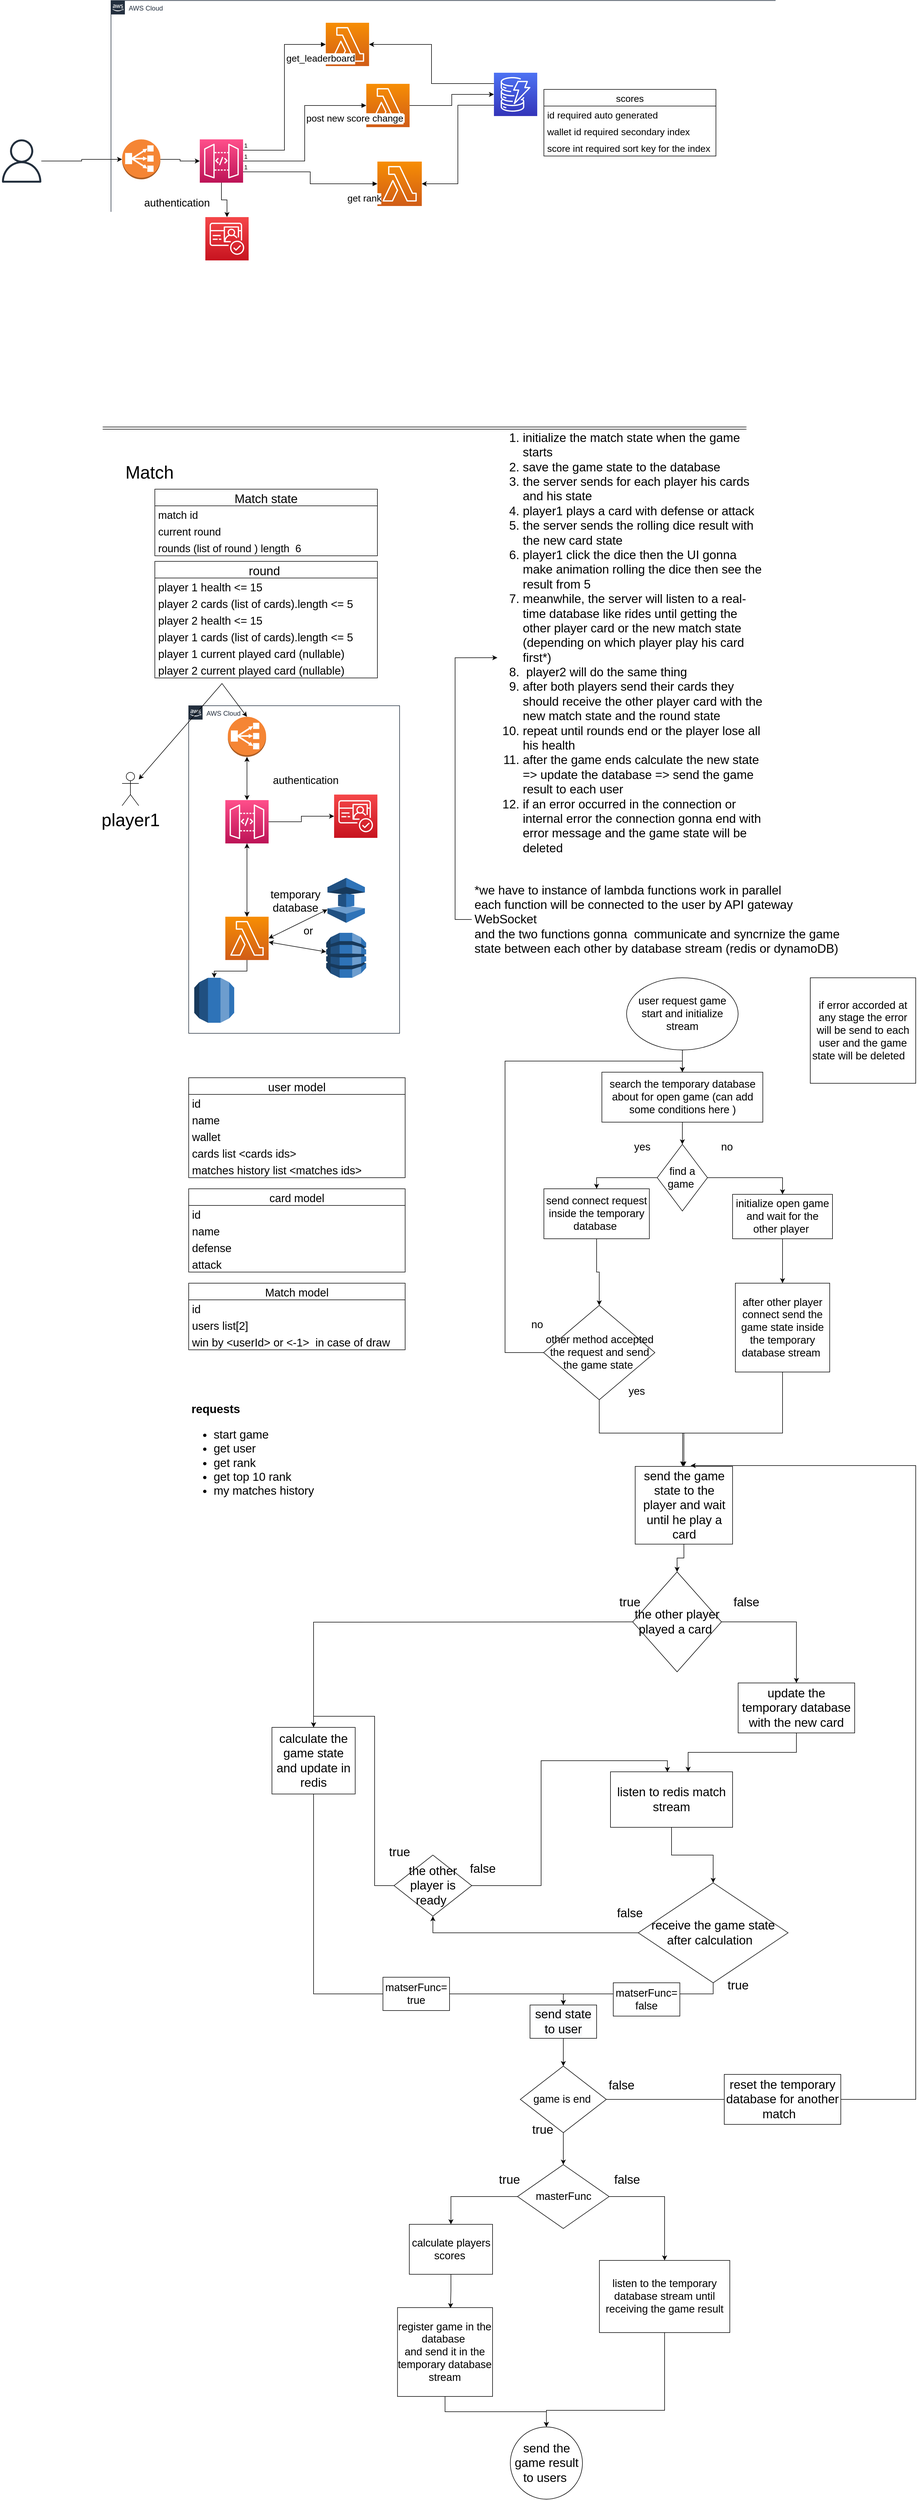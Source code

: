 <mxfile version="17.0.0" type="github">
  <diagram id="Ht1M8jgEwFfnCIfOTk4-" name="Page-1">
    <mxGraphModel dx="2037" dy="450" grid="1" gridSize="10" guides="1" tooltips="1" connect="1" arrows="1" fold="1" page="1" pageScale="1" pageWidth="1169" pageHeight="827" math="0" shadow="0">
      <root>
        <mxCell id="0" />
        <mxCell id="1" parent="0" />
        <mxCell id="6prXPQLU8Q7LLBni2avL-30" style="edgeStyle=orthogonalEdgeStyle;rounded=0;orthogonalLoop=1;jettySize=auto;html=1;entryX=0;entryY=0.5;entryDx=0;entryDy=0;entryPerimeter=0;fontSize=17;" parent="1" source="JcnCqj29dY-QxmIsZGhR-1" target="6prXPQLU8Q7LLBni2avL-38" edge="1">
          <mxGeometry relative="1" as="geometry" />
        </mxCell>
        <mxCell id="JcnCqj29dY-QxmIsZGhR-1" value="" style="sketch=0;outlineConnect=0;fontColor=#232F3E;gradientColor=none;fillColor=#232F3D;strokeColor=none;dashed=0;verticalLabelPosition=bottom;verticalAlign=top;align=center;html=1;fontSize=12;fontStyle=0;aspect=fixed;pointerEvents=1;shape=mxgraph.aws4.user;" parent="1" vertex="1">
          <mxGeometry x="-180" y="290" width="78" height="78" as="geometry" />
        </mxCell>
        <mxCell id="JcnCqj29dY-QxmIsZGhR-2" value="AWS Cloud" style="points=[[0,0],[0.25,0],[0.5,0],[0.75,0],[1,0],[1,0.25],[1,0.5],[1,0.75],[1,1],[0.75,1],[0.5,1],[0.25,1],[0,1],[0,0.75],[0,0.5],[0,0.25]];outlineConnect=0;gradientColor=none;html=1;whiteSpace=wrap;fontSize=12;fontStyle=0;container=1;pointerEvents=0;collapsible=0;recursiveResize=0;shape=mxgraph.aws4.group;grIcon=mxgraph.aws4.group_aws_cloud_alt;strokeColor=#232F3E;fillColor=none;verticalAlign=top;align=left;spacingLeft=30;fontColor=#232F3E;dashed=0;" parent="1" vertex="1">
          <mxGeometry x="20" y="40" width="1210" height="510" as="geometry" />
        </mxCell>
        <mxCell id="JcnCqj29dY-QxmIsZGhR-3" value="" style="sketch=0;points=[[0,0,0],[0.25,0,0],[0.5,0,0],[0.75,0,0],[1,0,0],[0,1,0],[0.25,1,0],[0.5,1,0],[0.75,1,0],[1,1,0],[0,0.25,0],[0,0.5,0],[0,0.75,0],[1,0.25,0],[1,0.5,0],[1,0.75,0]];outlineConnect=0;fontColor=#232F3E;gradientColor=#F78E04;gradientDirection=north;fillColor=#D05C17;strokeColor=#ffffff;dashed=0;verticalLabelPosition=bottom;verticalAlign=top;align=center;html=1;fontSize=12;fontStyle=0;aspect=fixed;shape=mxgraph.aws4.resourceIcon;resIcon=mxgraph.aws4.lambda;" parent="JcnCqj29dY-QxmIsZGhR-2" vertex="1">
          <mxGeometry x="387" y="40" width="78" height="78" as="geometry" />
        </mxCell>
        <mxCell id="6prXPQLU8Q7LLBni2avL-35" style="edgeStyle=orthogonalEdgeStyle;rounded=0;orthogonalLoop=1;jettySize=auto;html=1;exitX=0;exitY=0.25;exitDx=0;exitDy=0;exitPerimeter=0;entryX=1;entryY=0.5;entryDx=0;entryDy=0;entryPerimeter=0;fontSize=17;" parent="JcnCqj29dY-QxmIsZGhR-2" source="JcnCqj29dY-QxmIsZGhR-15" target="JcnCqj29dY-QxmIsZGhR-3" edge="1">
          <mxGeometry relative="1" as="geometry" />
        </mxCell>
        <mxCell id="6prXPQLU8Q7LLBni2avL-36" style="edgeStyle=orthogonalEdgeStyle;rounded=0;orthogonalLoop=1;jettySize=auto;html=1;exitX=0;exitY=0.75;exitDx=0;exitDy=0;exitPerimeter=0;entryX=1;entryY=0.5;entryDx=0;entryDy=0;entryPerimeter=0;fontSize=17;" parent="JcnCqj29dY-QxmIsZGhR-2" source="JcnCqj29dY-QxmIsZGhR-15" target="6prXPQLU8Q7LLBni2avL-26" edge="1">
          <mxGeometry relative="1" as="geometry" />
        </mxCell>
        <mxCell id="JcnCqj29dY-QxmIsZGhR-15" value="" style="sketch=0;points=[[0,0,0],[0.25,0,0],[0.5,0,0],[0.75,0,0],[1,0,0],[0,1,0],[0.25,1,0],[0.5,1,0],[0.75,1,0],[1,1,0],[0,0.25,0],[0,0.5,0],[0,0.75,0],[1,0.25,0],[1,0.5,0],[1,0.75,0]];outlineConnect=0;fontColor=#232F3E;gradientColor=#4D72F3;gradientDirection=north;fillColor=#3334B9;strokeColor=#ffffff;dashed=0;verticalLabelPosition=bottom;verticalAlign=top;align=center;html=1;fontSize=12;fontStyle=0;aspect=fixed;shape=mxgraph.aws4.resourceIcon;resIcon=mxgraph.aws4.dynamodb;" parent="JcnCqj29dY-QxmIsZGhR-2" vertex="1">
          <mxGeometry x="690" y="130" width="78" height="78" as="geometry" />
        </mxCell>
        <mxCell id="6prXPQLU8Q7LLBni2avL-26" value="" style="sketch=0;points=[[0,0,0],[0.25,0,0],[0.5,0,0],[0.75,0,0],[1,0,0],[0,1,0],[0.25,1,0],[0.5,1,0],[0.75,1,0],[1,1,0],[0,0.25,0],[0,0.5,0],[0,0.75,0],[1,0.25,0],[1,0.5,0],[1,0.75,0]];outlineConnect=0;fontColor=#232F3E;gradientColor=#F78E04;gradientDirection=north;fillColor=#D05C17;strokeColor=#ffffff;dashed=0;verticalLabelPosition=bottom;verticalAlign=top;align=center;html=1;fontSize=12;fontStyle=0;aspect=fixed;shape=mxgraph.aws4.resourceIcon;resIcon=mxgraph.aws4.lambda;" parent="JcnCqj29dY-QxmIsZGhR-2" vertex="1">
          <mxGeometry x="480" y="290" width="80" height="80" as="geometry" />
        </mxCell>
        <mxCell id="6prXPQLU8Q7LLBni2avL-22" value="" style="sketch=0;points=[[0,0,0],[0.25,0,0],[0.5,0,0],[0.75,0,0],[1,0,0],[0,1,0],[0.25,1,0],[0.5,1,0],[0.75,1,0],[1,1,0],[0,0.25,0],[0,0.5,0],[0,0.75,0],[1,0.25,0],[1,0.5,0],[1,0.75,0]];outlineConnect=0;fontColor=#232F3E;gradientColor=#F78E04;gradientDirection=north;fillColor=#D05C17;strokeColor=#ffffff;dashed=0;verticalLabelPosition=bottom;verticalAlign=top;align=center;html=1;fontSize=12;fontStyle=0;aspect=fixed;shape=mxgraph.aws4.resourceIcon;resIcon=mxgraph.aws4.lambda;" parent="JcnCqj29dY-QxmIsZGhR-2" vertex="1">
          <mxGeometry x="460" y="150" width="78" height="78" as="geometry" />
        </mxCell>
        <mxCell id="6prXPQLU8Q7LLBni2avL-21" style="edgeStyle=orthogonalEdgeStyle;rounded=0;orthogonalLoop=1;jettySize=auto;html=1;exitX=1;exitY=0.5;exitDx=0;exitDy=0;exitPerimeter=0;entryX=0;entryY=0.5;entryDx=0;entryDy=0;entryPerimeter=0;fontSize=17;" parent="JcnCqj29dY-QxmIsZGhR-2" source="6prXPQLU8Q7LLBni2avL-22" target="JcnCqj29dY-QxmIsZGhR-15" edge="1">
          <mxGeometry relative="1" as="geometry">
            <mxPoint x="690" y="199" as="targetPoint" />
          </mxGeometry>
        </mxCell>
        <mxCell id="6prXPQLU8Q7LLBni2avL-31" value="scores" style="swimlane;fontStyle=0;childLayout=stackLayout;horizontal=1;startSize=30;horizontalStack=0;resizeParent=1;resizeParentMax=0;resizeLast=0;collapsible=1;marginBottom=0;fontSize=17;" parent="JcnCqj29dY-QxmIsZGhR-2" vertex="1">
          <mxGeometry x="780" y="160" width="310" height="120" as="geometry" />
        </mxCell>
        <mxCell id="6prXPQLU8Q7LLBni2avL-32" value="id required auto generated " style="text;strokeColor=none;fillColor=none;align=left;verticalAlign=middle;spacingLeft=4;spacingRight=4;overflow=hidden;points=[[0,0.5],[1,0.5]];portConstraint=eastwest;rotatable=0;fontSize=17;" parent="6prXPQLU8Q7LLBni2avL-31" vertex="1">
          <mxGeometry y="30" width="310" height="30" as="geometry" />
        </mxCell>
        <mxCell id="6prXPQLU8Q7LLBni2avL-33" value="wallet id required secondary index" style="text;strokeColor=none;fillColor=none;align=left;verticalAlign=middle;spacingLeft=4;spacingRight=4;overflow=hidden;points=[[0,0.5],[1,0.5]];portConstraint=eastwest;rotatable=0;fontSize=17;" parent="6prXPQLU8Q7LLBni2avL-31" vertex="1">
          <mxGeometry y="60" width="310" height="30" as="geometry" />
        </mxCell>
        <mxCell id="6prXPQLU8Q7LLBni2avL-34" value="score int required sort key for the index" style="text;strokeColor=none;fillColor=none;align=left;verticalAlign=middle;spacingLeft=4;spacingRight=4;overflow=hidden;points=[[0,0.5],[1,0.5]];portConstraint=eastwest;rotatable=0;fontSize=17;" parent="6prXPQLU8Q7LLBni2avL-31" vertex="1">
          <mxGeometry y="90" width="310" height="30" as="geometry" />
        </mxCell>
        <mxCell id="DOezJAUeToiMQup9B8c_-2" style="edgeStyle=orthogonalEdgeStyle;rounded=0;orthogonalLoop=1;jettySize=auto;html=1;exitX=0.5;exitY=1;exitDx=0;exitDy=0;exitPerimeter=0;entryX=0.5;entryY=0;entryDx=0;entryDy=0;entryPerimeter=0;" parent="JcnCqj29dY-QxmIsZGhR-2" source="6prXPQLU8Q7LLBni2avL-1" target="DOezJAUeToiMQup9B8c_-1" edge="1">
          <mxGeometry relative="1" as="geometry" />
        </mxCell>
        <mxCell id="6prXPQLU8Q7LLBni2avL-1" value="" style="sketch=0;points=[[0,0,0],[0.25,0,0],[0.5,0,0],[0.75,0,0],[1,0,0],[0,1,0],[0.25,1,0],[0.5,1,0],[0.75,1,0],[1,1,0],[0,0.25,0],[0,0.5,0],[0,0.75,0],[1,0.25,0],[1,0.5,0],[1,0.75,0]];outlineConnect=0;fontColor=#232F3E;gradientColor=#FF4F8B;gradientDirection=north;fillColor=#BC1356;strokeColor=#ffffff;dashed=0;verticalLabelPosition=bottom;verticalAlign=top;align=center;html=1;fontSize=12;fontStyle=0;aspect=fixed;shape=mxgraph.aws4.resourceIcon;resIcon=mxgraph.aws4.api_gateway;" parent="JcnCqj29dY-QxmIsZGhR-2" vertex="1">
          <mxGeometry x="160" y="250" width="78" height="78" as="geometry" />
        </mxCell>
        <mxCell id="6prXPQLU8Q7LLBni2avL-16" value="get_leaderboard" style="endArrow=block;endFill=1;html=1;edgeStyle=orthogonalEdgeStyle;align=left;verticalAlign=top;rounded=0;exitX=1;exitY=0.25;exitDx=0;exitDy=0;exitPerimeter=0;entryX=0;entryY=0.5;entryDx=0;entryDy=0;entryPerimeter=0;fontSize=17;" parent="JcnCqj29dY-QxmIsZGhR-2" source="6prXPQLU8Q7LLBni2avL-1" target="JcnCqj29dY-QxmIsZGhR-3" edge="1">
          <mxGeometry x="0.511" y="-1" relative="1" as="geometry">
            <mxPoint x="100" y="140" as="sourcePoint" />
            <mxPoint x="260" y="140" as="targetPoint" />
            <mxPoint as="offset" />
          </mxGeometry>
        </mxCell>
        <mxCell id="6prXPQLU8Q7LLBni2avL-17" value="1" style="edgeLabel;resizable=0;html=1;align=left;verticalAlign=bottom;" parent="6prXPQLU8Q7LLBni2avL-16" connectable="0" vertex="1">
          <mxGeometry x="-1" relative="1" as="geometry" />
        </mxCell>
        <mxCell id="6prXPQLU8Q7LLBni2avL-23" value="post new score change" style="endArrow=block;endFill=1;html=1;edgeStyle=orthogonalEdgeStyle;align=left;verticalAlign=top;rounded=0;entryX=0;entryY=0.5;entryDx=0;entryDy=0;entryPerimeter=0;fontSize=17;" parent="JcnCqj29dY-QxmIsZGhR-2" source="6prXPQLU8Q7LLBni2avL-1" target="6prXPQLU8Q7LLBni2avL-22" edge="1">
          <mxGeometry x="0.268" y="-1" relative="1" as="geometry">
            <mxPoint x="58" y="269.5" as="sourcePoint" />
            <mxPoint x="270" y="150" as="targetPoint" />
            <mxPoint as="offset" />
          </mxGeometry>
        </mxCell>
        <mxCell id="6prXPQLU8Q7LLBni2avL-24" value="1" style="edgeLabel;resizable=0;html=1;align=left;verticalAlign=bottom;" parent="6prXPQLU8Q7LLBni2avL-23" connectable="0" vertex="1">
          <mxGeometry x="-1" relative="1" as="geometry" />
        </mxCell>
        <mxCell id="6prXPQLU8Q7LLBni2avL-27" value="get rank" style="endArrow=block;endFill=1;html=1;edgeStyle=orthogonalEdgeStyle;align=left;verticalAlign=top;rounded=0;exitX=1;exitY=0.75;exitDx=0;exitDy=0;exitPerimeter=0;entryX=0;entryY=0.5;entryDx=0;entryDy=0;entryPerimeter=0;fontSize=17;" parent="JcnCqj29dY-QxmIsZGhR-2" source="6prXPQLU8Q7LLBni2avL-1" target="6prXPQLU8Q7LLBni2avL-26" edge="1">
          <mxGeometry x="0.569" y="-10" relative="1" as="geometry">
            <mxPoint x="30" y="509.5" as="sourcePoint" />
            <mxPoint x="242" y="390" as="targetPoint" />
            <mxPoint x="1" as="offset" />
          </mxGeometry>
        </mxCell>
        <mxCell id="6prXPQLU8Q7LLBni2avL-28" value="1" style="edgeLabel;resizable=0;html=1;align=left;verticalAlign=bottom;" parent="6prXPQLU8Q7LLBni2avL-27" connectable="0" vertex="1">
          <mxGeometry x="-1" relative="1" as="geometry" />
        </mxCell>
        <mxCell id="6prXPQLU8Q7LLBni2avL-39" style="edgeStyle=orthogonalEdgeStyle;rounded=0;orthogonalLoop=1;jettySize=auto;html=1;exitX=1;exitY=0.5;exitDx=0;exitDy=0;exitPerimeter=0;fontSize=17;" parent="JcnCqj29dY-QxmIsZGhR-2" source="6prXPQLU8Q7LLBni2avL-38" target="6prXPQLU8Q7LLBni2avL-1" edge="1">
          <mxGeometry relative="1" as="geometry" />
        </mxCell>
        <mxCell id="6prXPQLU8Q7LLBni2avL-38" value="" style="outlineConnect=0;dashed=0;verticalLabelPosition=bottom;verticalAlign=top;align=center;html=1;shape=mxgraph.aws3.classic_load_balancer;fillColor=#F58534;gradientColor=none;fontSize=17;" parent="JcnCqj29dY-QxmIsZGhR-2" vertex="1">
          <mxGeometry x="20" y="250" width="69" height="72" as="geometry" />
        </mxCell>
        <mxCell id="DOezJAUeToiMQup9B8c_-1" value="" style="sketch=0;points=[[0,0,0],[0.25,0,0],[0.5,0,0],[0.75,0,0],[1,0,0],[0,1,0],[0.25,1,0],[0.5,1,0],[0.75,1,0],[1,1,0],[0,0.25,0],[0,0.5,0],[0,0.75,0],[1,0.25,0],[1,0.5,0],[1,0.75,0]];outlineConnect=0;fontColor=#232F3E;gradientColor=#F54749;gradientDirection=north;fillColor=#C7131F;strokeColor=#ffffff;dashed=0;verticalLabelPosition=bottom;verticalAlign=top;align=center;html=1;fontSize=12;fontStyle=0;aspect=fixed;shape=mxgraph.aws4.resourceIcon;resIcon=mxgraph.aws4.cognito;" parent="JcnCqj29dY-QxmIsZGhR-2" vertex="1">
          <mxGeometry x="170" y="390" width="78" height="78" as="geometry" />
        </mxCell>
        <mxCell id="DOezJAUeToiMQup9B8c_-3" value="authentication" style="text;html=1;strokeColor=none;fillColor=none;align=center;verticalAlign=middle;whiteSpace=wrap;rounded=0;fontSize=19;" parent="JcnCqj29dY-QxmIsZGhR-2" vertex="1">
          <mxGeometry x="89" y="350" width="60" height="30" as="geometry" />
        </mxCell>
        <mxCell id="vlYqKZK9bWW-TJa4kLlD-5" value="" style="shape=link;html=1;rounded=0;" parent="1" edge="1">
          <mxGeometry width="100" relative="1" as="geometry">
            <mxPoint x="5" y="810" as="sourcePoint" />
            <mxPoint x="1165" y="810" as="targetPoint" />
          </mxGeometry>
        </mxCell>
        <mxCell id="vlYqKZK9bWW-TJa4kLlD-6" value="Match state" style="swimlane;fontStyle=0;childLayout=stackLayout;horizontal=1;startSize=30;horizontalStack=0;resizeParent=1;resizeParentMax=0;resizeLast=0;collapsible=1;marginBottom=0;fontSize=22;" parent="1" vertex="1">
          <mxGeometry x="99" y="920" width="401" height="120" as="geometry" />
        </mxCell>
        <mxCell id="vlYqKZK9bWW-TJa4kLlD-68" value="match id" style="text;strokeColor=none;fillColor=none;align=left;verticalAlign=middle;spacingLeft=4;spacingRight=4;overflow=hidden;points=[[0,0.5],[1,0.5]];portConstraint=eastwest;rotatable=0;fontSize=19;" parent="vlYqKZK9bWW-TJa4kLlD-6" vertex="1">
          <mxGeometry y="30" width="401" height="30" as="geometry" />
        </mxCell>
        <mxCell id="vlYqKZK9bWW-TJa4kLlD-121" value="current round " style="text;strokeColor=none;fillColor=none;align=left;verticalAlign=middle;spacingLeft=4;spacingRight=4;overflow=hidden;points=[[0,0.5],[1,0.5]];portConstraint=eastwest;rotatable=0;fontSize=19;" parent="vlYqKZK9bWW-TJa4kLlD-6" vertex="1">
          <mxGeometry y="60" width="401" height="30" as="geometry" />
        </mxCell>
        <mxCell id="vlYqKZK9bWW-TJa4kLlD-7" value="rounds (list of round ) length  6" style="text;strokeColor=none;fillColor=none;align=left;verticalAlign=middle;spacingLeft=4;spacingRight=4;overflow=hidden;points=[[0,0.5],[1,0.5]];portConstraint=eastwest;rotatable=0;fontSize=19;" parent="vlYqKZK9bWW-TJa4kLlD-6" vertex="1">
          <mxGeometry y="90" width="401" height="30" as="geometry" />
        </mxCell>
        <mxCell id="vlYqKZK9bWW-TJa4kLlD-19" value="Match" style="text;html=1;strokeColor=none;fillColor=none;align=center;verticalAlign=middle;whiteSpace=wrap;rounded=0;fontSize=32;horizontal=1;" parent="1" vertex="1">
          <mxGeometry x="49" y="870" width="81" height="40" as="geometry" />
        </mxCell>
        <mxCell id="vlYqKZK9bWW-TJa4kLlD-20" value="AWS Cloud" style="points=[[0,0],[0.25,0],[0.5,0],[0.75,0],[1,0],[1,0.25],[1,0.5],[1,0.75],[1,1],[0.75,1],[0.5,1],[0.25,1],[0,1],[0,0.75],[0,0.5],[0,0.25]];outlineConnect=0;gradientColor=none;html=1;whiteSpace=wrap;fontSize=12;fontStyle=0;container=1;pointerEvents=0;collapsible=0;recursiveResize=0;shape=mxgraph.aws4.group;grIcon=mxgraph.aws4.group_aws_cloud_alt;strokeColor=#232F3E;fillColor=none;verticalAlign=top;align=left;spacingLeft=30;fontColor=#232F3E;dashed=0;" parent="1" vertex="1">
          <mxGeometry x="160" y="1310" width="380" height="590" as="geometry" />
        </mxCell>
        <mxCell id="vlYqKZK9bWW-TJa4kLlD-65" style="edgeStyle=orthogonalEdgeStyle;rounded=0;orthogonalLoop=1;jettySize=auto;html=1;exitX=0.5;exitY=1;exitDx=0;exitDy=0;exitPerimeter=0;fontSize=32;" parent="vlYqKZK9bWW-TJa4kLlD-20" source="vlYqKZK9bWW-TJa4kLlD-32" target="vlYqKZK9bWW-TJa4kLlD-64" edge="1">
          <mxGeometry relative="1" as="geometry" />
        </mxCell>
        <mxCell id="DOezJAUeToiMQup9B8c_-91" style="edgeStyle=orthogonalEdgeStyle;rounded=0;orthogonalLoop=1;jettySize=auto;html=1;exitX=1;exitY=0.5;exitDx=0;exitDy=0;exitPerimeter=0;entryX=0;entryY=0.5;entryDx=0;entryDy=0;entryPerimeter=0;fontSize=19;" parent="vlYqKZK9bWW-TJa4kLlD-20" source="vlYqKZK9bWW-TJa4kLlD-32" target="DOezJAUeToiMQup9B8c_-89" edge="1">
          <mxGeometry relative="1" as="geometry" />
        </mxCell>
        <mxCell id="vlYqKZK9bWW-TJa4kLlD-32" value="" style="sketch=0;points=[[0,0,0],[0.25,0,0],[0.5,0,0],[0.75,0,0],[1,0,0],[0,1,0],[0.25,1,0],[0.5,1,0],[0.75,1,0],[1,1,0],[0,0.25,0],[0,0.5,0],[0,0.75,0],[1,0.25,0],[1,0.5,0],[1,0.75,0]];outlineConnect=0;fontColor=#232F3E;gradientColor=#FF4F8B;gradientDirection=north;fillColor=#BC1356;strokeColor=#ffffff;dashed=0;verticalLabelPosition=bottom;verticalAlign=top;align=center;html=1;fontSize=12;fontStyle=0;aspect=fixed;shape=mxgraph.aws4.resourceIcon;resIcon=mxgraph.aws4.api_gateway;" parent="vlYqKZK9bWW-TJa4kLlD-20" vertex="1">
          <mxGeometry x="66" y="170" width="78" height="78" as="geometry" />
        </mxCell>
        <mxCell id="vlYqKZK9bWW-TJa4kLlD-40" value="" style="outlineConnect=0;dashed=0;verticalLabelPosition=bottom;verticalAlign=top;align=center;html=1;shape=mxgraph.aws3.classic_load_balancer;fillColor=#F58534;gradientColor=none;fontSize=17;" parent="vlYqKZK9bWW-TJa4kLlD-20" vertex="1">
          <mxGeometry x="70.5" y="20" width="69" height="72" as="geometry" />
        </mxCell>
        <mxCell id="ZGqUt1TWrfdtK2xRZC1U-21" style="edgeStyle=orthogonalEdgeStyle;rounded=0;orthogonalLoop=1;jettySize=auto;html=1;exitX=0.5;exitY=1;exitDx=0;exitDy=0;exitPerimeter=0;fontSize=20;" parent="vlYqKZK9bWW-TJa4kLlD-20" source="vlYqKZK9bWW-TJa4kLlD-64" target="ZGqUt1TWrfdtK2xRZC1U-19" edge="1">
          <mxGeometry relative="1" as="geometry" />
        </mxCell>
        <mxCell id="vlYqKZK9bWW-TJa4kLlD-64" value="" style="sketch=0;points=[[0,0,0],[0.25,0,0],[0.5,0,0],[0.75,0,0],[1,0,0],[0,1,0],[0.25,1,0],[0.5,1,0],[0.75,1,0],[1,1,0],[0,0.25,0],[0,0.5,0],[0,0.75,0],[1,0.25,0],[1,0.5,0],[1,0.75,0]];outlineConnect=0;fontColor=#232F3E;gradientColor=#F78E04;gradientDirection=north;fillColor=#D05C17;strokeColor=#ffffff;dashed=0;verticalLabelPosition=bottom;verticalAlign=top;align=center;html=1;fontSize=12;fontStyle=0;aspect=fixed;shape=mxgraph.aws4.resourceIcon;resIcon=mxgraph.aws4.lambda;" parent="vlYqKZK9bWW-TJa4kLlD-20" vertex="1">
          <mxGeometry x="66" y="380" width="78" height="78" as="geometry" />
        </mxCell>
        <mxCell id="vlYqKZK9bWW-TJa4kLlD-105" value="" style="endArrow=classic;startArrow=classic;html=1;rounded=0;fontSize=22;entryX=0.5;entryY=1;entryDx=0;entryDy=0;entryPerimeter=0;" parent="vlYqKZK9bWW-TJa4kLlD-20" source="vlYqKZK9bWW-TJa4kLlD-32" target="vlYqKZK9bWW-TJa4kLlD-40" edge="1">
          <mxGeometry width="50" height="50" relative="1" as="geometry">
            <mxPoint x="-50" y="295.367" as="sourcePoint" />
            <mxPoint x="315" y="182.64" as="targetPoint" />
            <Array as="points" />
          </mxGeometry>
        </mxCell>
        <mxCell id="vlYqKZK9bWW-TJa4kLlD-106" value="" style="endArrow=classic;startArrow=classic;html=1;rounded=0;fontSize=22;exitX=0.5;exitY=0;exitDx=0;exitDy=0;exitPerimeter=0;" parent="vlYqKZK9bWW-TJa4kLlD-20" source="vlYqKZK9bWW-TJa4kLlD-64" target="vlYqKZK9bWW-TJa4kLlD-32" edge="1">
          <mxGeometry width="50" height="50" relative="1" as="geometry">
            <mxPoint x="115" y="358" as="sourcePoint" />
            <mxPoint x="115" y="280" as="targetPoint" />
            <Array as="points" />
          </mxGeometry>
        </mxCell>
        <mxCell id="vlYqKZK9bWW-TJa4kLlD-120" value="" style="endArrow=classic;startArrow=classic;html=1;rounded=0;fontSize=22;entryX=1;entryY=0.5;entryDx=0;entryDy=0;entryPerimeter=0;" parent="vlYqKZK9bWW-TJa4kLlD-20" source="ZGqUt1TWrfdtK2xRZC1U-20" target="vlYqKZK9bWW-TJa4kLlD-64" edge="1">
          <mxGeometry width="50" height="50" relative="1" as="geometry">
            <mxPoint x="270" y="476.6" as="sourcePoint" />
            <mxPoint x="240" y="300" as="targetPoint" />
            <Array as="points" />
          </mxGeometry>
        </mxCell>
        <mxCell id="DOezJAUeToiMQup9B8c_-50" value="" style="outlineConnect=0;dashed=0;verticalLabelPosition=bottom;verticalAlign=top;align=center;html=1;shape=mxgraph.aws3.dynamo_db;fillColor=#2E73B8;gradientColor=none;fontSize=19;" parent="vlYqKZK9bWW-TJa4kLlD-20" vertex="1">
          <mxGeometry x="247.75" y="409" width="72" height="81" as="geometry" />
        </mxCell>
        <mxCell id="DOezJAUeToiMQup9B8c_-89" value="" style="sketch=0;points=[[0,0,0],[0.25,0,0],[0.5,0,0],[0.75,0,0],[1,0,0],[0,1,0],[0.25,1,0],[0.5,1,0],[0.75,1,0],[1,1,0],[0,0.25,0],[0,0.5,0],[0,0.75,0],[1,0.25,0],[1,0.5,0],[1,0.75,0]];outlineConnect=0;fontColor=#232F3E;gradientColor=#F54749;gradientDirection=north;fillColor=#C7131F;strokeColor=#ffffff;dashed=0;verticalLabelPosition=bottom;verticalAlign=top;align=center;html=1;fontSize=12;fontStyle=0;aspect=fixed;shape=mxgraph.aws4.resourceIcon;resIcon=mxgraph.aws4.cognito;" parent="vlYqKZK9bWW-TJa4kLlD-20" vertex="1">
          <mxGeometry x="262" y="160" width="78" height="78" as="geometry" />
        </mxCell>
        <mxCell id="DOezJAUeToiMQup9B8c_-90" value="authentication" style="text;html=1;strokeColor=none;fillColor=none;align=center;verticalAlign=middle;whiteSpace=wrap;rounded=0;fontSize=19;" parent="vlYqKZK9bWW-TJa4kLlD-20" vertex="1">
          <mxGeometry x="181" y="120" width="60" height="30" as="geometry" />
        </mxCell>
        <mxCell id="DOezJAUeToiMQup9B8c_-92" value="or" style="text;html=1;align=center;verticalAlign=middle;resizable=0;points=[];autosize=1;strokeColor=none;fillColor=none;fontSize=19;" parent="vlYqKZK9bWW-TJa4kLlD-20" vertex="1">
          <mxGeometry x="200" y="391" width="30" height="30" as="geometry" />
        </mxCell>
        <mxCell id="DOezJAUeToiMQup9B8c_-93" value="" style="endArrow=classic;startArrow=classic;html=1;rounded=0;fontSize=22;" parent="vlYqKZK9bWW-TJa4kLlD-20" source="DOezJAUeToiMQup9B8c_-50" target="vlYqKZK9bWW-TJa4kLlD-64" edge="1">
          <mxGeometry width="50" height="50" relative="1" as="geometry">
            <mxPoint x="195" y="540.6" as="sourcePoint" />
            <mxPoint x="69" y="483" as="targetPoint" />
            <Array as="points" />
          </mxGeometry>
        </mxCell>
        <mxCell id="ZGqUt1TWrfdtK2xRZC1U-19" value="" style="outlineConnect=0;dashed=0;verticalLabelPosition=bottom;verticalAlign=top;align=center;html=1;shape=mxgraph.aws3.rds;fillColor=#2E73B8;gradientColor=none;fontSize=20;" parent="vlYqKZK9bWW-TJa4kLlD-20" vertex="1">
          <mxGeometry x="10" y="490" width="72" height="81" as="geometry" />
        </mxCell>
        <mxCell id="ZGqUt1TWrfdtK2xRZC1U-20" value="" style="outlineConnect=0;dashed=0;verticalLabelPosition=bottom;verticalAlign=top;align=center;html=1;shape=mxgraph.aws3.elasticache;fillColor=#2E73B8;gradientColor=none;fontSize=20;" parent="vlYqKZK9bWW-TJa4kLlD-20" vertex="1">
          <mxGeometry x="250" y="310" width="67.5" height="81" as="geometry" />
        </mxCell>
        <mxCell id="ZGqUt1TWrfdtK2xRZC1U-22" value="temporary database" style="text;html=1;strokeColor=none;fillColor=none;align=center;verticalAlign=middle;whiteSpace=wrap;rounded=0;fontSize=20;" parent="vlYqKZK9bWW-TJa4kLlD-20" vertex="1">
          <mxGeometry x="139.5" y="333.5" width="105" height="34" as="geometry" />
        </mxCell>
        <mxCell id="vlYqKZK9bWW-TJa4kLlD-53" value="player1" style="shape=umlActor;verticalLabelPosition=bottom;verticalAlign=top;html=1;outlineConnect=0;fontSize=32;" parent="1" vertex="1">
          <mxGeometry x="40" y="1430" width="30" height="60" as="geometry" />
        </mxCell>
        <mxCell id="vlYqKZK9bWW-TJa4kLlD-67" value="&lt;ol style=&quot;font-size: 22px&quot;&gt;&lt;li&gt;initialize the match state when the game starts&lt;/li&gt;&lt;li&gt;save the game state to the database&amp;nbsp;&lt;/li&gt;&lt;li&gt;the server sends for each player his cards and his state&amp;nbsp;&amp;nbsp;&lt;/li&gt;&lt;li&gt;player1 plays a card with defense or attack&amp;nbsp;&lt;/li&gt;&lt;li&gt;the server sends the rolling dice result with the new card state&amp;nbsp;&lt;/li&gt;&lt;li&gt;player1 click the dice then the UI gonna make animation rolling the dice then see the result from 5&amp;nbsp;&amp;nbsp;&lt;/li&gt;&lt;li&gt;meanwhile, the server will listen to a real-time database like rides until getting the other player card or the new match state (depending on which player play his card first*)&amp;nbsp; &amp;nbsp;&lt;/li&gt;&lt;li&gt;&amp;nbsp;player2 will do the same thing&amp;nbsp;&lt;/li&gt;&lt;li&gt;after both players send their cards they should receive the other player card with the new match state and the round state&amp;nbsp;&lt;/li&gt;&lt;li&gt;repeat until rounds end or the player lose all his health&amp;nbsp;&amp;nbsp;&lt;/li&gt;&lt;li&gt;after the game ends calculate the new state =&amp;gt; update the database =&amp;gt; send the game result to each user&lt;/li&gt;&lt;li&gt;if an error occurred in the connection or internal error the connection gonna end with error message and the game state will be deleted&amp;nbsp;&amp;nbsp;&lt;/li&gt;&lt;/ol&gt;" style="text;html=1;strokeColor=none;fillColor=none;align=left;verticalAlign=middle;whiteSpace=wrap;rounded=0;fontSize=31;" parent="1" vertex="1">
          <mxGeometry x="720" y="810" width="479" height="773" as="geometry" />
        </mxCell>
        <mxCell id="vlYqKZK9bWW-TJa4kLlD-74" style="edgeStyle=orthogonalEdgeStyle;rounded=0;orthogonalLoop=1;jettySize=auto;html=1;fontSize=22;entryX=-0.008;entryY=0.535;entryDx=0;entryDy=0;entryPerimeter=0;" parent="1" source="vlYqKZK9bWW-TJa4kLlD-72" target="vlYqKZK9bWW-TJa4kLlD-67" edge="1">
          <mxGeometry relative="1" as="geometry">
            <Array as="points">
              <mxPoint x="640" y="1695" />
              <mxPoint x="640" y="1224" />
            </Array>
          </mxGeometry>
        </mxCell>
        <mxCell id="vlYqKZK9bWW-TJa4kLlD-72" value="*we have to instance of lambda functions work in parallel &#xa;each function will be connected to the user by API gateway WebSocket&#xa;and the two functions gonna  communicate and syncrnize the game state between each other by database stream (redis or dynamoDB)" style="text;align=left;fontStyle=0;verticalAlign=middle;spacingLeft=3;spacingRight=3;strokeColor=none;rotatable=0;points=[[0,0.5],[1,0.5]];portConstraint=eastwest;fontSize=22;whiteSpace=wrap;" parent="1" vertex="1">
          <mxGeometry x="670" y="1600" width="680" height="190" as="geometry" />
        </mxCell>
        <mxCell id="DOezJAUeToiMQup9B8c_-51" style="edgeStyle=orthogonalEdgeStyle;rounded=0;orthogonalLoop=1;jettySize=auto;html=1;exitX=0.5;exitY=1;exitDx=0;exitDy=0;entryX=0.5;entryY=0;entryDx=0;entryDy=0;fontSize=19;" parent="1" source="vlYqKZK9bWW-TJa4kLlD-78" target="DOezJAUeToiMQup9B8c_-30" edge="1">
          <mxGeometry relative="1" as="geometry" />
        </mxCell>
        <mxCell id="vlYqKZK9bWW-TJa4kLlD-78" value="send the game state to the player and wait until he play a card" style="rounded=0;whiteSpace=wrap;html=1;fontSize=22;" parent="1" vertex="1">
          <mxGeometry x="964.5" y="2680" width="175.5" height="140" as="geometry" />
        </mxCell>
        <mxCell id="vlYqKZK9bWW-TJa4kLlD-103" value="" style="endArrow=classic;startArrow=classic;html=1;rounded=0;fontSize=22;entryX=0.5;entryY=0;entryDx=0;entryDy=0;entryPerimeter=0;" parent="1" source="vlYqKZK9bWW-TJa4kLlD-53" target="vlYqKZK9bWW-TJa4kLlD-40" edge="1">
          <mxGeometry width="50" height="50" relative="1" as="geometry">
            <mxPoint x="210" y="1370" as="sourcePoint" />
            <mxPoint x="260" y="1320" as="targetPoint" />
            <Array as="points">
              <mxPoint x="220" y="1270" />
            </Array>
          </mxGeometry>
        </mxCell>
        <mxCell id="vlYqKZK9bWW-TJa4kLlD-107" value="round " style="swimlane;fontStyle=0;childLayout=stackLayout;horizontal=1;startSize=30;horizontalStack=0;resizeParent=1;resizeParentMax=0;resizeLast=0;collapsible=1;marginBottom=0;fontSize=22;" parent="1" vertex="1">
          <mxGeometry x="99" y="1050" width="401" height="210" as="geometry" />
        </mxCell>
        <mxCell id="vlYqKZK9bWW-TJa4kLlD-111" value="player 1 health &lt;= 15" style="text;strokeColor=none;fillColor=none;align=left;verticalAlign=middle;spacingLeft=4;spacingRight=4;overflow=hidden;points=[[0,0.5],[1,0.5]];portConstraint=eastwest;rotatable=0;fontSize=20;" parent="vlYqKZK9bWW-TJa4kLlD-107" vertex="1">
          <mxGeometry y="30" width="401" height="30" as="geometry" />
        </mxCell>
        <mxCell id="vlYqKZK9bWW-TJa4kLlD-114" value="player 2 cards (list of cards).length &lt;= 5" style="text;strokeColor=none;fillColor=none;align=left;verticalAlign=middle;spacingLeft=4;spacingRight=4;overflow=hidden;points=[[0,0.5],[1,0.5]];portConstraint=eastwest;rotatable=0;fontSize=20;" parent="vlYqKZK9bWW-TJa4kLlD-107" vertex="1">
          <mxGeometry y="60" width="401" height="30" as="geometry" />
        </mxCell>
        <mxCell id="vlYqKZK9bWW-TJa4kLlD-113" value="player 2 health &lt;= 15" style="text;strokeColor=none;fillColor=none;align=left;verticalAlign=middle;spacingLeft=4;spacingRight=4;overflow=hidden;points=[[0,0.5],[1,0.5]];portConstraint=eastwest;rotatable=0;fontSize=20;" parent="vlYqKZK9bWW-TJa4kLlD-107" vertex="1">
          <mxGeometry y="90" width="401" height="30" as="geometry" />
        </mxCell>
        <mxCell id="vlYqKZK9bWW-TJa4kLlD-112" value="player 1 cards (list of cards).length &lt;= 5" style="text;strokeColor=none;fillColor=none;align=left;verticalAlign=middle;spacingLeft=4;spacingRight=4;overflow=hidden;points=[[0,0.5],[1,0.5]];portConstraint=eastwest;rotatable=0;fontSize=20;" parent="vlYqKZK9bWW-TJa4kLlD-107" vertex="1">
          <mxGeometry y="120" width="401" height="30" as="geometry" />
        </mxCell>
        <mxCell id="vlYqKZK9bWW-TJa4kLlD-115" value="player 1 current played card (nullable)" style="text;strokeColor=none;fillColor=none;align=left;verticalAlign=middle;spacingLeft=4;spacingRight=4;overflow=hidden;points=[[0,0.5],[1,0.5]];portConstraint=eastwest;rotatable=0;fontSize=20;" parent="vlYqKZK9bWW-TJa4kLlD-107" vertex="1">
          <mxGeometry y="150" width="401" height="30" as="geometry" />
        </mxCell>
        <mxCell id="vlYqKZK9bWW-TJa4kLlD-117" value="player 2 current played card (nullable)" style="text;strokeColor=none;fillColor=none;align=left;verticalAlign=middle;spacingLeft=4;spacingRight=4;overflow=hidden;points=[[0,0.5],[1,0.5]];portConstraint=eastwest;rotatable=0;fontSize=20;" parent="vlYqKZK9bWW-TJa4kLlD-107" vertex="1">
          <mxGeometry y="180" width="401" height="30" as="geometry" />
        </mxCell>
        <mxCell id="DOezJAUeToiMQup9B8c_-6" style="edgeStyle=orthogonalEdgeStyle;rounded=0;orthogonalLoop=1;jettySize=auto;html=1;fontSize=19;entryX=0.5;entryY=0;entryDx=0;entryDy=0;" parent="1" source="DOezJAUeToiMQup9B8c_-5" target="DOezJAUeToiMQup9B8c_-7" edge="1">
          <mxGeometry relative="1" as="geometry">
            <mxPoint x="1029.5" y="1980" as="targetPoint" />
          </mxGeometry>
        </mxCell>
        <mxCell id="DOezJAUeToiMQup9B8c_-5" value="user request game start and initialize stream" style="ellipse;whiteSpace=wrap;html=1;fontSize=19;" parent="1" vertex="1">
          <mxGeometry x="949" y="1800" width="201" height="130" as="geometry" />
        </mxCell>
        <mxCell id="DOezJAUeToiMQup9B8c_-9" style="edgeStyle=orthogonalEdgeStyle;rounded=0;orthogonalLoop=1;jettySize=auto;html=1;entryX=0.5;entryY=0;entryDx=0;entryDy=0;fontSize=19;" parent="1" source="DOezJAUeToiMQup9B8c_-7" target="DOezJAUeToiMQup9B8c_-10" edge="1">
          <mxGeometry relative="1" as="geometry" />
        </mxCell>
        <mxCell id="DOezJAUeToiMQup9B8c_-7" value="search the temporary database about for open game (can add some conditions here )" style="rounded=0;whiteSpace=wrap;html=1;fontSize=19;" parent="1" vertex="1">
          <mxGeometry x="904.5" y="1970" width="290" height="90" as="geometry" />
        </mxCell>
        <mxCell id="DOezJAUeToiMQup9B8c_-13" style="edgeStyle=orthogonalEdgeStyle;rounded=0;orthogonalLoop=1;jettySize=auto;html=1;exitX=0;exitY=0.5;exitDx=0;exitDy=0;entryX=0.5;entryY=0;entryDx=0;entryDy=0;fontSize=19;" parent="1" source="DOezJAUeToiMQup9B8c_-10" target="DOezJAUeToiMQup9B8c_-19" edge="1">
          <mxGeometry relative="1" as="geometry" />
        </mxCell>
        <mxCell id="DOezJAUeToiMQup9B8c_-15" style="edgeStyle=orthogonalEdgeStyle;rounded=0;orthogonalLoop=1;jettySize=auto;html=1;exitX=1;exitY=0.5;exitDx=0;exitDy=0;fontSize=19;entryX=0.5;entryY=0;entryDx=0;entryDy=0;" parent="1" source="DOezJAUeToiMQup9B8c_-10" target="DOezJAUeToiMQup9B8c_-16" edge="1">
          <mxGeometry relative="1" as="geometry">
            <mxPoint x="1220" y="2200" as="targetPoint" />
          </mxGeometry>
        </mxCell>
        <mxCell id="DOezJAUeToiMQup9B8c_-10" value="find a game&amp;nbsp;" style="rhombus;whiteSpace=wrap;html=1;fontSize=19;" parent="1" vertex="1">
          <mxGeometry x="1004.25" y="2100" width="90.5" height="120" as="geometry" />
        </mxCell>
        <mxCell id="DOezJAUeToiMQup9B8c_-11" value="yes&amp;nbsp;" style="text;html=1;strokeColor=none;fillColor=none;align=center;verticalAlign=middle;whiteSpace=wrap;rounded=0;fontSize=19;" parent="1" vertex="1">
          <mxGeometry x="949.5" y="2090" width="60" height="30" as="geometry" />
        </mxCell>
        <mxCell id="DOezJAUeToiMQup9B8c_-12" value="no" style="text;html=1;strokeColor=none;fillColor=none;align=center;verticalAlign=middle;whiteSpace=wrap;rounded=0;fontSize=19;" parent="1" vertex="1">
          <mxGeometry x="1100" y="2090" width="60" height="30" as="geometry" />
        </mxCell>
        <mxCell id="DOezJAUeToiMQup9B8c_-17" style="edgeStyle=orthogonalEdgeStyle;rounded=0;orthogonalLoop=1;jettySize=auto;html=1;exitX=0.5;exitY=1;exitDx=0;exitDy=0;fontSize=19;entryX=0.5;entryY=0;entryDx=0;entryDy=0;" parent="1" source="DOezJAUeToiMQup9B8c_-16" target="DOezJAUeToiMQup9B8c_-18" edge="1">
          <mxGeometry relative="1" as="geometry">
            <mxPoint x="1250" y="2290" as="targetPoint" />
          </mxGeometry>
        </mxCell>
        <mxCell id="DOezJAUeToiMQup9B8c_-16" value="initialize open game and wait for the other player&amp;nbsp;" style="rounded=0;whiteSpace=wrap;html=1;fontSize=19;" parent="1" vertex="1">
          <mxGeometry x="1140" y="2190" width="180" height="80" as="geometry" />
        </mxCell>
        <mxCell id="DOezJAUeToiMQup9B8c_-26" style="edgeStyle=orthogonalEdgeStyle;rounded=0;orthogonalLoop=1;jettySize=auto;html=1;exitX=0.5;exitY=1;exitDx=0;exitDy=0;fontSize=19;" parent="1" source="DOezJAUeToiMQup9B8c_-18" target="vlYqKZK9bWW-TJa4kLlD-78" edge="1">
          <mxGeometry relative="1" as="geometry">
            <Array as="points">
              <mxPoint x="1230" y="2620" />
              <mxPoint x="1050" y="2620" />
            </Array>
          </mxGeometry>
        </mxCell>
        <mxCell id="DOezJAUeToiMQup9B8c_-18" value="after other player connect send the game state inside the temporary database stream&amp;nbsp;" style="rounded=0;whiteSpace=wrap;html=1;fontSize=19;" parent="1" vertex="1">
          <mxGeometry x="1145" y="2350" width="170" height="160" as="geometry" />
        </mxCell>
        <mxCell id="DOezJAUeToiMQup9B8c_-20" style="edgeStyle=orthogonalEdgeStyle;rounded=0;orthogonalLoop=1;jettySize=auto;html=1;fontSize=19;entryX=0.5;entryY=0;entryDx=0;entryDy=0;" parent="1" source="DOezJAUeToiMQup9B8c_-19" target="DOezJAUeToiMQup9B8c_-21" edge="1">
          <mxGeometry relative="1" as="geometry" />
        </mxCell>
        <mxCell id="DOezJAUeToiMQup9B8c_-19" value="send connect request inside the temporary database&amp;nbsp;" style="rounded=0;whiteSpace=wrap;html=1;fontSize=19;" parent="1" vertex="1">
          <mxGeometry x="800" y="2180" width="190" height="90" as="geometry" />
        </mxCell>
        <mxCell id="DOezJAUeToiMQup9B8c_-24" style="edgeStyle=orthogonalEdgeStyle;rounded=0;orthogonalLoop=1;jettySize=auto;html=1;exitX=0.5;exitY=1;exitDx=0;exitDy=0;fontSize=19;" parent="1" source="DOezJAUeToiMQup9B8c_-21" target="vlYqKZK9bWW-TJa4kLlD-78" edge="1">
          <mxGeometry relative="1" as="geometry" />
        </mxCell>
        <mxCell id="DOezJAUeToiMQup9B8c_-25" style="edgeStyle=orthogonalEdgeStyle;rounded=0;orthogonalLoop=1;jettySize=auto;html=1;exitX=0;exitY=0.5;exitDx=0;exitDy=0;entryX=0.5;entryY=0;entryDx=0;entryDy=0;fontSize=19;" parent="1" source="DOezJAUeToiMQup9B8c_-21" target="DOezJAUeToiMQup9B8c_-7" edge="1">
          <mxGeometry relative="1" as="geometry">
            <Array as="points">
              <mxPoint x="730" y="2475" />
              <mxPoint x="730" y="1950" />
              <mxPoint x="1050" y="1950" />
            </Array>
          </mxGeometry>
        </mxCell>
        <mxCell id="DOezJAUeToiMQup9B8c_-21" value="other method accepted the request and send the game state&amp;nbsp;" style="rhombus;whiteSpace=wrap;html=1;fontSize=19;" parent="1" vertex="1">
          <mxGeometry x="799.5" y="2390" width="200.5" height="170" as="geometry" />
        </mxCell>
        <mxCell id="DOezJAUeToiMQup9B8c_-22" value="yes&amp;nbsp;" style="text;html=1;strokeColor=none;fillColor=none;align=center;verticalAlign=middle;whiteSpace=wrap;rounded=0;fontSize=19;" parent="1" vertex="1">
          <mxGeometry x="940" y="2530" width="60" height="30" as="geometry" />
        </mxCell>
        <mxCell id="DOezJAUeToiMQup9B8c_-23" value="no" style="text;html=1;strokeColor=none;fillColor=none;align=center;verticalAlign=middle;whiteSpace=wrap;rounded=0;fontSize=19;" parent="1" vertex="1">
          <mxGeometry x="757.5" y="2410" width="60" height="30" as="geometry" />
        </mxCell>
        <mxCell id="DOezJAUeToiMQup9B8c_-28" style="edgeStyle=orthogonalEdgeStyle;rounded=0;orthogonalLoop=1;jettySize=auto;html=1;entryX=0.5;entryY=0;entryDx=0;entryDy=0;fontSize=22;" parent="1" target="DOezJAUeToiMQup9B8c_-45" edge="1">
          <mxGeometry relative="1" as="geometry">
            <mxPoint x="980" y="2960" as="sourcePoint" />
          </mxGeometry>
        </mxCell>
        <mxCell id="DOezJAUeToiMQup9B8c_-29" style="edgeStyle=orthogonalEdgeStyle;rounded=0;orthogonalLoop=1;jettySize=auto;html=1;fontSize=22;" parent="1" source="DOezJAUeToiMQup9B8c_-30" target="DOezJAUeToiMQup9B8c_-49" edge="1">
          <mxGeometry relative="1" as="geometry" />
        </mxCell>
        <mxCell id="DOezJAUeToiMQup9B8c_-30" value="the other player played a card&amp;nbsp;" style="rhombus;whiteSpace=wrap;html=1;fontSize=22;" parent="1" vertex="1">
          <mxGeometry x="960" y="2870" width="160" height="180" as="geometry" />
        </mxCell>
        <mxCell id="DOezJAUeToiMQup9B8c_-31" value="true" style="text;html=1;strokeColor=none;fillColor=none;align=center;verticalAlign=middle;whiteSpace=wrap;rounded=0;fontSize=22;" parent="1" vertex="1">
          <mxGeometry x="1120" y="3600" width="60" height="30" as="geometry" />
        </mxCell>
        <mxCell id="DOezJAUeToiMQup9B8c_-32" value="false" style="text;html=1;strokeColor=none;fillColor=none;align=center;verticalAlign=middle;whiteSpace=wrap;rounded=0;fontSize=22;" parent="1" vertex="1">
          <mxGeometry x="660" y="3390" width="60" height="30" as="geometry" />
        </mxCell>
        <mxCell id="DOezJAUeToiMQup9B8c_-33" style="edgeStyle=orthogonalEdgeStyle;rounded=0;orthogonalLoop=1;jettySize=auto;html=1;exitX=0.5;exitY=1;exitDx=0;exitDy=0;entryX=0.5;entryY=0;entryDx=0;entryDy=0;fontSize=22;" parent="1" source="DOezJAUeToiMQup9B8c_-34" target="DOezJAUeToiMQup9B8c_-37" edge="1">
          <mxGeometry relative="1" as="geometry" />
        </mxCell>
        <mxCell id="DOezJAUeToiMQup9B8c_-34" value="listen to redis match stream" style="rounded=0;whiteSpace=wrap;html=1;fontSize=22;" parent="1" vertex="1">
          <mxGeometry x="920" y="3230" width="220" height="100" as="geometry" />
        </mxCell>
        <mxCell id="DOezJAUeToiMQup9B8c_-35" style="edgeStyle=orthogonalEdgeStyle;rounded=0;orthogonalLoop=1;jettySize=auto;html=1;exitX=0.5;exitY=1;exitDx=0;exitDy=0;fontSize=22;" parent="1" source="DOezJAUeToiMQup9B8c_-37" target="DOezJAUeToiMQup9B8c_-57" edge="1">
          <mxGeometry relative="1" as="geometry">
            <mxPoint x="760" y="3552" as="targetPoint" />
          </mxGeometry>
        </mxCell>
        <mxCell id="DOezJAUeToiMQup9B8c_-79" style="edgeStyle=orthogonalEdgeStyle;rounded=0;orthogonalLoop=1;jettySize=auto;html=1;exitX=0;exitY=0.5;exitDx=0;exitDy=0;entryX=0.5;entryY=1;entryDx=0;entryDy=0;fontSize=19;" parent="1" source="DOezJAUeToiMQup9B8c_-37" target="DOezJAUeToiMQup9B8c_-43" edge="1">
          <mxGeometry relative="1" as="geometry" />
        </mxCell>
        <mxCell id="DOezJAUeToiMQup9B8c_-37" value="receive the game state after calculation&amp;nbsp;&amp;nbsp;" style="rhombus;whiteSpace=wrap;html=1;fontSize=22;" parent="1" vertex="1">
          <mxGeometry x="970" y="3430" width="270" height="180" as="geometry" />
        </mxCell>
        <mxCell id="DOezJAUeToiMQup9B8c_-38" value="false" style="text;html=1;strokeColor=none;fillColor=none;align=center;verticalAlign=middle;whiteSpace=wrap;rounded=0;fontSize=22;" parent="1" vertex="1">
          <mxGeometry x="1134.5" y="2910" width="60" height="30" as="geometry" />
        </mxCell>
        <mxCell id="DOezJAUeToiMQup9B8c_-39" value="true" style="text;html=1;strokeColor=none;fillColor=none;align=center;verticalAlign=middle;whiteSpace=wrap;rounded=0;fontSize=22;" parent="1" vertex="1">
          <mxGeometry x="924.5" y="2910" width="60" height="30" as="geometry" />
        </mxCell>
        <mxCell id="DOezJAUeToiMQup9B8c_-40" value="send the game result to users&amp;nbsp;" style="ellipse;whiteSpace=wrap;html=1;aspect=fixed;fontSize=22;" parent="1" vertex="1">
          <mxGeometry x="739.5" y="4410" width="130" height="130" as="geometry" />
        </mxCell>
        <mxCell id="DOezJAUeToiMQup9B8c_-53" style="edgeStyle=orthogonalEdgeStyle;rounded=0;orthogonalLoop=1;jettySize=auto;html=1;exitX=0;exitY=0.5;exitDx=0;exitDy=0;entryX=0.5;entryY=0;entryDx=0;entryDy=0;fontSize=19;" parent="1" source="DOezJAUeToiMQup9B8c_-43" target="DOezJAUeToiMQup9B8c_-45" edge="1">
          <mxGeometry relative="1" as="geometry" />
        </mxCell>
        <mxCell id="DOezJAUeToiMQup9B8c_-54" style="edgeStyle=orthogonalEdgeStyle;rounded=0;orthogonalLoop=1;jettySize=auto;html=1;exitX=1;exitY=0.5;exitDx=0;exitDy=0;entryX=0.466;entryY=0.005;entryDx=0;entryDy=0;entryPerimeter=0;fontSize=19;" parent="1" source="DOezJAUeToiMQup9B8c_-43" target="DOezJAUeToiMQup9B8c_-34" edge="1">
          <mxGeometry relative="1" as="geometry" />
        </mxCell>
        <mxCell id="DOezJAUeToiMQup9B8c_-43" value="the other player is ready&amp;nbsp;" style="rhombus;whiteSpace=wrap;html=1;fontSize=22;" parent="1" vertex="1">
          <mxGeometry x="530" y="3380" width="140" height="110" as="geometry" />
        </mxCell>
        <mxCell id="DOezJAUeToiMQup9B8c_-44" style="edgeStyle=orthogonalEdgeStyle;rounded=0;orthogonalLoop=1;jettySize=auto;html=1;exitX=0.5;exitY=1;exitDx=0;exitDy=0;entryX=0.5;entryY=0;entryDx=0;entryDy=0;fontSize=22;" parent="1" source="DOezJAUeToiMQup9B8c_-45" target="DOezJAUeToiMQup9B8c_-57" edge="1">
          <mxGeometry relative="1" as="geometry">
            <Array as="points">
              <mxPoint x="385" y="3630" />
              <mxPoint x="835" y="3630" />
            </Array>
          </mxGeometry>
        </mxCell>
        <mxCell id="DOezJAUeToiMQup9B8c_-45" value="calculate the game state and update in redis" style="rounded=0;whiteSpace=wrap;html=1;fontSize=22;" parent="1" vertex="1">
          <mxGeometry x="310" y="3150" width="150" height="120" as="geometry" />
        </mxCell>
        <mxCell id="DOezJAUeToiMQup9B8c_-46" value="true" style="text;html=1;strokeColor=none;fillColor=none;align=center;verticalAlign=middle;whiteSpace=wrap;rounded=0;fontSize=22;" parent="1" vertex="1">
          <mxGeometry x="510" y="3360" width="60" height="30" as="geometry" />
        </mxCell>
        <mxCell id="DOezJAUeToiMQup9B8c_-47" value="false" style="text;html=1;strokeColor=none;fillColor=none;align=center;verticalAlign=middle;whiteSpace=wrap;rounded=0;fontSize=22;" parent="1" vertex="1">
          <mxGeometry x="925" y="3470" width="60" height="30" as="geometry" />
        </mxCell>
        <mxCell id="DOezJAUeToiMQup9B8c_-48" style="edgeStyle=orthogonalEdgeStyle;rounded=0;orthogonalLoop=1;jettySize=auto;html=1;exitX=0.5;exitY=1;exitDx=0;exitDy=0;entryX=0.636;entryY=0;entryDx=0;entryDy=0;entryPerimeter=0;fontSize=22;" parent="1" source="DOezJAUeToiMQup9B8c_-49" target="DOezJAUeToiMQup9B8c_-34" edge="1">
          <mxGeometry relative="1" as="geometry" />
        </mxCell>
        <mxCell id="DOezJAUeToiMQup9B8c_-49" value="update the temporary database with the new card" style="rounded=0;whiteSpace=wrap;html=1;fontSize=22;" parent="1" vertex="1">
          <mxGeometry x="1150" y="3070" width="210" height="90" as="geometry" />
        </mxCell>
        <mxCell id="DOezJAUeToiMQup9B8c_-64" style="edgeStyle=orthogonalEdgeStyle;rounded=0;orthogonalLoop=1;jettySize=auto;html=1;exitX=1;exitY=0.5;exitDx=0;exitDy=0;entryX=0.57;entryY=-0.011;entryDx=0;entryDy=0;entryPerimeter=0;fontSize=19;" parent="1" source="DOezJAUeToiMQup9B8c_-56" target="vlYqKZK9bWW-TJa4kLlD-78" edge="1">
          <mxGeometry relative="1" as="geometry">
            <Array as="points">
              <mxPoint x="1470" y="3820" />
              <mxPoint x="1470" y="2679" />
            </Array>
          </mxGeometry>
        </mxCell>
        <mxCell id="DOezJAUeToiMQup9B8c_-65" style="edgeStyle=orthogonalEdgeStyle;rounded=0;orthogonalLoop=1;jettySize=auto;html=1;exitX=0.5;exitY=1;exitDx=0;exitDy=0;entryX=0;entryY=0.5;entryDx=0;entryDy=0;fontSize=19;" parent="1" source="DOezJAUeToiMQup9B8c_-56" target="DOezJAUeToiMQup9B8c_-69" edge="1">
          <mxGeometry relative="1" as="geometry" />
        </mxCell>
        <mxCell id="DOezJAUeToiMQup9B8c_-56" value="game is end&amp;nbsp;" style="rhombus;whiteSpace=wrap;html=1;fontSize=19;" parent="1" vertex="1">
          <mxGeometry x="757.5" y="3760" width="155" height="120" as="geometry" />
        </mxCell>
        <mxCell id="DOezJAUeToiMQup9B8c_-58" style="edgeStyle=orthogonalEdgeStyle;rounded=0;orthogonalLoop=1;jettySize=auto;html=1;entryX=0.5;entryY=0;entryDx=0;entryDy=0;fontSize=19;" parent="1" source="DOezJAUeToiMQup9B8c_-57" target="DOezJAUeToiMQup9B8c_-56" edge="1">
          <mxGeometry relative="1" as="geometry" />
        </mxCell>
        <mxCell id="DOezJAUeToiMQup9B8c_-57" value="&#xa;&#xa;&lt;span style=&quot;color: rgb(0, 0, 0); font-family: helvetica; font-size: 22px; font-style: normal; font-weight: 400; letter-spacing: normal; text-align: center; text-indent: 0px; text-transform: none; word-spacing: 0px; background-color: rgb(248, 249, 250); display: inline; float: none;&quot;&gt;send state to user&lt;/span&gt;&#xa;&#xa;" style="rounded=0;whiteSpace=wrap;html=1;fontSize=19;" parent="1" vertex="1">
          <mxGeometry x="775" y="3650" width="120" height="60" as="geometry" />
        </mxCell>
        <mxCell id="DOezJAUeToiMQup9B8c_-59" value="true" style="text;html=1;strokeColor=none;fillColor=none;align=center;verticalAlign=middle;whiteSpace=wrap;rounded=0;fontSize=22;" parent="1" vertex="1">
          <mxGeometry x="767.5" y="3860" width="60" height="30" as="geometry" />
        </mxCell>
        <mxCell id="DOezJAUeToiMQup9B8c_-61" value="false" style="text;html=1;strokeColor=none;fillColor=none;align=center;verticalAlign=middle;whiteSpace=wrap;rounded=0;fontSize=22;" parent="1" vertex="1">
          <mxGeometry x="910" y="3780" width="60" height="30" as="geometry" />
        </mxCell>
        <mxCell id="DOezJAUeToiMQup9B8c_-74" style="edgeStyle=orthogonalEdgeStyle;rounded=0;orthogonalLoop=1;jettySize=auto;html=1;exitX=0.5;exitY=1;exitDx=0;exitDy=0;entryX=0.5;entryY=0;entryDx=0;entryDy=0;fontSize=19;" parent="1" source="DOezJAUeToiMQup9B8c_-62" target="DOezJAUeToiMQup9B8c_-40" edge="1">
          <mxGeometry relative="1" as="geometry" />
        </mxCell>
        <mxCell id="DOezJAUeToiMQup9B8c_-62" value="register game in the database&amp;nbsp;&lt;br&gt;and send it in the temporary&amp;nbsp;database stream" style="rounded=0;whiteSpace=wrap;html=1;fontSize=19;" parent="1" vertex="1">
          <mxGeometry x="536.25" y="4195" width="171.25" height="160" as="geometry" />
        </mxCell>
        <mxCell id="DOezJAUeToiMQup9B8c_-66" value="matserFunc= true" style="rounded=0;whiteSpace=wrap;html=1;fontSize=19;" parent="1" vertex="1">
          <mxGeometry x="510" y="3600" width="120" height="60" as="geometry" />
        </mxCell>
        <mxCell id="DOezJAUeToiMQup9B8c_-67" value="&lt;span&gt;matserFunc= false&lt;/span&gt;" style="rounded=0;whiteSpace=wrap;html=1;fontSize=19;" parent="1" vertex="1">
          <mxGeometry x="925" y="3610" width="120" height="60" as="geometry" />
        </mxCell>
        <mxCell id="DOezJAUeToiMQup9B8c_-73" style="edgeStyle=orthogonalEdgeStyle;rounded=0;orthogonalLoop=1;jettySize=auto;html=1;exitX=0.5;exitY=1;exitDx=0;exitDy=0;entryX=0.557;entryY=0.006;entryDx=0;entryDy=0;entryPerimeter=0;fontSize=19;" parent="1" source="DOezJAUeToiMQup9B8c_-68" target="DOezJAUeToiMQup9B8c_-62" edge="1">
          <mxGeometry relative="1" as="geometry" />
        </mxCell>
        <mxCell id="DOezJAUeToiMQup9B8c_-68" value="calculate players scores&amp;nbsp;" style="rounded=0;whiteSpace=wrap;html=1;fontSize=19;" parent="1" vertex="1">
          <mxGeometry x="557.5" y="4045" width="150" height="90" as="geometry" />
        </mxCell>
        <mxCell id="DOezJAUeToiMQup9B8c_-71" style="edgeStyle=orthogonalEdgeStyle;rounded=0;orthogonalLoop=1;jettySize=auto;html=1;exitX=0.5;exitY=1;exitDx=0;exitDy=0;entryX=0.5;entryY=0;entryDx=0;entryDy=0;fontSize=19;" parent="1" source="DOezJAUeToiMQup9B8c_-69" target="DOezJAUeToiMQup9B8c_-68" edge="1">
          <mxGeometry relative="1" as="geometry" />
        </mxCell>
        <mxCell id="DOezJAUeToiMQup9B8c_-76" style="edgeStyle=orthogonalEdgeStyle;rounded=0;orthogonalLoop=1;jettySize=auto;html=1;exitX=0.5;exitY=0;exitDx=0;exitDy=0;entryX=0.5;entryY=0;entryDx=0;entryDy=0;fontSize=19;" parent="1" source="DOezJAUeToiMQup9B8c_-69" target="DOezJAUeToiMQup9B8c_-75" edge="1">
          <mxGeometry relative="1" as="geometry" />
        </mxCell>
        <mxCell id="DOezJAUeToiMQup9B8c_-69" value="masterFunc" style="rhombus;whiteSpace=wrap;html=1;fontSize=19;direction=south;" parent="1" vertex="1">
          <mxGeometry x="752.5" y="3937.5" width="165" height="115" as="geometry" />
        </mxCell>
        <mxCell id="DOezJAUeToiMQup9B8c_-70" value="true" style="text;html=1;strokeColor=none;fillColor=none;align=center;verticalAlign=middle;whiteSpace=wrap;rounded=0;fontSize=22;" parent="1" vertex="1">
          <mxGeometry x="707.5" y="3950" width="60" height="30" as="geometry" />
        </mxCell>
        <mxCell id="DOezJAUeToiMQup9B8c_-72" value="false" style="text;html=1;strokeColor=none;fillColor=none;align=center;verticalAlign=middle;whiteSpace=wrap;rounded=0;fontSize=22;" parent="1" vertex="1">
          <mxGeometry x="920" y="3950" width="60" height="30" as="geometry" />
        </mxCell>
        <mxCell id="DOezJAUeToiMQup9B8c_-77" style="edgeStyle=orthogonalEdgeStyle;rounded=0;orthogonalLoop=1;jettySize=auto;html=1;exitX=0.5;exitY=1;exitDx=0;exitDy=0;entryX=0.5;entryY=0;entryDx=0;entryDy=0;fontSize=19;" parent="1" source="DOezJAUeToiMQup9B8c_-75" target="DOezJAUeToiMQup9B8c_-40" edge="1">
          <mxGeometry relative="1" as="geometry">
            <Array as="points">
              <mxPoint x="1018" y="4380" />
              <mxPoint x="805" y="4380" />
            </Array>
          </mxGeometry>
        </mxCell>
        <mxCell id="DOezJAUeToiMQup9B8c_-75" value="listen to the temporary database stream until receiving the game result" style="rounded=0;whiteSpace=wrap;html=1;fontSize=19;" parent="1" vertex="1">
          <mxGeometry x="900" y="4110" width="235" height="130" as="geometry" />
        </mxCell>
        <mxCell id="DOezJAUeToiMQup9B8c_-80" value="reset the temporary database for another match&amp;nbsp;&amp;nbsp;" style="rounded=0;whiteSpace=wrap;html=1;fontSize=22;" parent="1" vertex="1">
          <mxGeometry x="1125" y="3775" width="210" height="90" as="geometry" />
        </mxCell>
        <mxCell id="DOezJAUeToiMQup9B8c_-88" value="if error accorded at any stage the error will be send to each user and the game state will be deleted&amp;nbsp; &amp;nbsp;" style="whiteSpace=wrap;html=1;aspect=fixed;fontSize=19;" parent="1" vertex="1">
          <mxGeometry x="1280" y="1800" width="190" height="190" as="geometry" />
        </mxCell>
        <mxCell id="ZGqUt1TWrfdtK2xRZC1U-1" value="user model" style="swimlane;fontStyle=0;childLayout=stackLayout;horizontal=1;startSize=30;horizontalStack=0;resizeParent=1;resizeParentMax=0;resizeLast=0;collapsible=1;marginBottom=0;fontSize=21;" parent="1" vertex="1">
          <mxGeometry x="160" y="1980" width="390" height="180" as="geometry" />
        </mxCell>
        <mxCell id="ZGqUt1TWrfdtK2xRZC1U-2" value="id" style="text;strokeColor=none;fillColor=none;align=left;verticalAlign=middle;spacingLeft=4;spacingRight=4;overflow=hidden;points=[[0,0.5],[1,0.5]];portConstraint=eastwest;rotatable=0;fontSize=20;" parent="ZGqUt1TWrfdtK2xRZC1U-1" vertex="1">
          <mxGeometry y="30" width="390" height="30" as="geometry" />
        </mxCell>
        <mxCell id="ZGqUt1TWrfdtK2xRZC1U-5" value="name" style="text;strokeColor=none;fillColor=none;align=left;verticalAlign=middle;spacingLeft=4;spacingRight=4;overflow=hidden;points=[[0,0.5],[1,0.5]];portConstraint=eastwest;rotatable=0;fontSize=20;" parent="ZGqUt1TWrfdtK2xRZC1U-1" vertex="1">
          <mxGeometry y="60" width="390" height="30" as="geometry" />
        </mxCell>
        <mxCell id="ZGqUt1TWrfdtK2xRZC1U-6" value="wallet" style="text;strokeColor=none;fillColor=none;align=left;verticalAlign=middle;spacingLeft=4;spacingRight=4;overflow=hidden;points=[[0,0.5],[1,0.5]];portConstraint=eastwest;rotatable=0;fontSize=20;" parent="ZGqUt1TWrfdtK2xRZC1U-1" vertex="1">
          <mxGeometry y="90" width="390" height="30" as="geometry" />
        </mxCell>
        <mxCell id="ZGqUt1TWrfdtK2xRZC1U-8" value="cards list &lt;cards ids&gt;" style="text;strokeColor=none;fillColor=none;align=left;verticalAlign=middle;spacingLeft=4;spacingRight=4;overflow=hidden;points=[[0,0.5],[1,0.5]];portConstraint=eastwest;rotatable=0;fontSize=20;" parent="ZGqUt1TWrfdtK2xRZC1U-1" vertex="1">
          <mxGeometry y="120" width="390" height="30" as="geometry" />
        </mxCell>
        <mxCell id="ZGqUt1TWrfdtK2xRZC1U-9" value="matches history list &lt;matches ids&gt;" style="text;strokeColor=none;fillColor=none;align=left;verticalAlign=middle;spacingLeft=4;spacingRight=4;overflow=hidden;points=[[0,0.5],[1,0.5]];portConstraint=eastwest;rotatable=0;fontSize=20;" parent="ZGqUt1TWrfdtK2xRZC1U-1" vertex="1">
          <mxGeometry y="150" width="390" height="30" as="geometry" />
        </mxCell>
        <mxCell id="ZGqUt1TWrfdtK2xRZC1U-10" value="card model" style="swimlane;fontStyle=0;childLayout=stackLayout;horizontal=1;startSize=30;horizontalStack=0;resizeParent=1;resizeParentMax=0;resizeLast=0;collapsible=1;marginBottom=0;fontSize=20;" parent="1" vertex="1">
          <mxGeometry x="160" y="2180" width="390" height="150" as="geometry" />
        </mxCell>
        <mxCell id="ZGqUt1TWrfdtK2xRZC1U-12" value="id" style="text;strokeColor=none;fillColor=none;align=left;verticalAlign=middle;spacingLeft=4;spacingRight=4;overflow=hidden;points=[[0,0.5],[1,0.5]];portConstraint=eastwest;rotatable=0;fontSize=20;" parent="ZGqUt1TWrfdtK2xRZC1U-10" vertex="1">
          <mxGeometry y="30" width="390" height="30" as="geometry" />
        </mxCell>
        <mxCell id="ZGqUt1TWrfdtK2xRZC1U-11" value="name " style="text;strokeColor=none;fillColor=none;align=left;verticalAlign=middle;spacingLeft=4;spacingRight=4;overflow=hidden;points=[[0,0.5],[1,0.5]];portConstraint=eastwest;rotatable=0;fontSize=20;" parent="ZGqUt1TWrfdtK2xRZC1U-10" vertex="1">
          <mxGeometry y="60" width="390" height="30" as="geometry" />
        </mxCell>
        <mxCell id="ZGqUt1TWrfdtK2xRZC1U-13" value="defense " style="text;strokeColor=none;fillColor=none;align=left;verticalAlign=middle;spacingLeft=4;spacingRight=4;overflow=hidden;points=[[0,0.5],[1,0.5]];portConstraint=eastwest;rotatable=0;fontSize=20;" parent="ZGqUt1TWrfdtK2xRZC1U-10" vertex="1">
          <mxGeometry y="90" width="390" height="30" as="geometry" />
        </mxCell>
        <mxCell id="ZGqUt1TWrfdtK2xRZC1U-14" value="attack" style="text;strokeColor=none;fillColor=none;align=left;verticalAlign=middle;spacingLeft=4;spacingRight=4;overflow=hidden;points=[[0,0.5],[1,0.5]];portConstraint=eastwest;rotatable=0;fontSize=20;" parent="ZGqUt1TWrfdtK2xRZC1U-10" vertex="1">
          <mxGeometry y="120" width="390" height="30" as="geometry" />
        </mxCell>
        <mxCell id="ZGqUt1TWrfdtK2xRZC1U-15" value="Match model" style="swimlane;fontStyle=0;childLayout=stackLayout;horizontal=1;startSize=30;horizontalStack=0;resizeParent=1;resizeParentMax=0;resizeLast=0;collapsible=1;marginBottom=0;fontSize=20;" parent="1" vertex="1">
          <mxGeometry x="160" y="2350" width="390" height="120" as="geometry" />
        </mxCell>
        <mxCell id="ZGqUt1TWrfdtK2xRZC1U-16" value="id" style="text;strokeColor=none;fillColor=none;align=left;verticalAlign=middle;spacingLeft=4;spacingRight=4;overflow=hidden;points=[[0,0.5],[1,0.5]];portConstraint=eastwest;rotatable=0;fontSize=20;" parent="ZGqUt1TWrfdtK2xRZC1U-15" vertex="1">
          <mxGeometry y="30" width="390" height="30" as="geometry" />
        </mxCell>
        <mxCell id="ZGqUt1TWrfdtK2xRZC1U-17" value="users list[2]" style="text;strokeColor=none;fillColor=none;align=left;verticalAlign=middle;spacingLeft=4;spacingRight=4;overflow=hidden;points=[[0,0.5],[1,0.5]];portConstraint=eastwest;rotatable=0;fontSize=20;" parent="ZGqUt1TWrfdtK2xRZC1U-15" vertex="1">
          <mxGeometry y="60" width="390" height="30" as="geometry" />
        </mxCell>
        <mxCell id="ZGqUt1TWrfdtK2xRZC1U-18" value="win by &lt;userId&gt; or &lt;-1&gt;  in case of draw" style="text;strokeColor=none;fillColor=none;align=left;verticalAlign=middle;spacingLeft=4;spacingRight=4;overflow=hidden;points=[[0,0.5],[1,0.5]];portConstraint=eastwest;rotatable=0;fontSize=20;" parent="ZGqUt1TWrfdtK2xRZC1U-15" vertex="1">
          <mxGeometry y="90" width="390" height="30" as="geometry" />
        </mxCell>
        <mxCell id="R0fGEenGRs7cjudiNo1a-2" value="&lt;h1 style=&quot;font-size: 21px;&quot;&gt;requests&lt;/h1&gt;&lt;div style=&quot;font-size: 21px;&quot;&gt;&lt;ul style=&quot;font-size: 21px;&quot;&gt;&lt;li style=&quot;font-size: 21px;&quot;&gt;start game&lt;/li&gt;&lt;li style=&quot;font-size: 21px;&quot;&gt;get user&lt;/li&gt;&lt;li style=&quot;font-size: 21px;&quot;&gt;get rank&amp;nbsp;&lt;/li&gt;&lt;li style=&quot;font-size: 21px;&quot;&gt;get top 10 rank&amp;nbsp;&lt;/li&gt;&lt;li style=&quot;font-size: 21px;&quot;&gt;my matches history&lt;/li&gt;&lt;/ul&gt;&lt;/div&gt;" style="text;html=1;strokeColor=none;fillColor=none;spacing=5;spacingTop=-20;whiteSpace=wrap;overflow=hidden;rounded=0;fontSize=21;" vertex="1" parent="1">
          <mxGeometry x="160" y="2560" width="300" height="210" as="geometry" />
        </mxCell>
      </root>
    </mxGraphModel>
  </diagram>
</mxfile>
